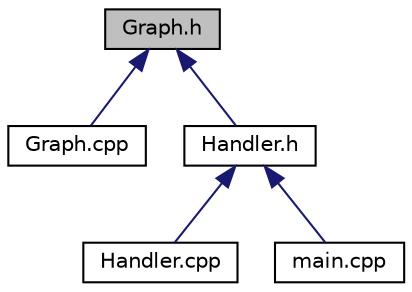 digraph "Graph.h"
{
 // LATEX_PDF_SIZE
  edge [fontname="Helvetica",fontsize="10",labelfontname="Helvetica",labelfontsize="10"];
  node [fontname="Helvetica",fontsize="10",shape=record];
  Node1 [label="Graph.h",height=0.2,width=0.4,color="black", fillcolor="grey75", style="filled", fontcolor="black",tooltip="Graph data structure and related algorithms for the Traveling Salesman Problem (TSP)."];
  Node1 -> Node2 [dir="back",color="midnightblue",fontsize="10",style="solid",fontname="Helvetica"];
  Node2 [label="Graph.cpp",height=0.2,width=0.4,color="black", fillcolor="white", style="filled",URL="$Graph_8cpp.html",tooltip="Implementation of the Edge, Node, and Graph classes and their associated functions."];
  Node1 -> Node3 [dir="back",color="midnightblue",fontsize="10",style="solid",fontname="Helvetica"];
  Node3 [label="Handler.h",height=0.2,width=0.4,color="black", fillcolor="white", style="filled",URL="$Handler_8h.html",tooltip="Handler class for managing graph operations, including reading from files and printing graphs."];
  Node3 -> Node4 [dir="back",color="midnightblue",fontsize="10",style="solid",fontname="Helvetica"];
  Node4 [label="Handler.cpp",height=0.2,width=0.4,color="black", fillcolor="white", style="filled",URL="$Handler_8cpp.html",tooltip="Implementation graph operations, including reading from files and printing graphs."];
  Node3 -> Node5 [dir="back",color="midnightblue",fontsize="10",style="solid",fontname="Helvetica"];
  Node5 [label="main.cpp",height=0.2,width=0.4,color="black", fillcolor="white", style="filled",URL="$main_8cpp.html",tooltip=" "];
}
